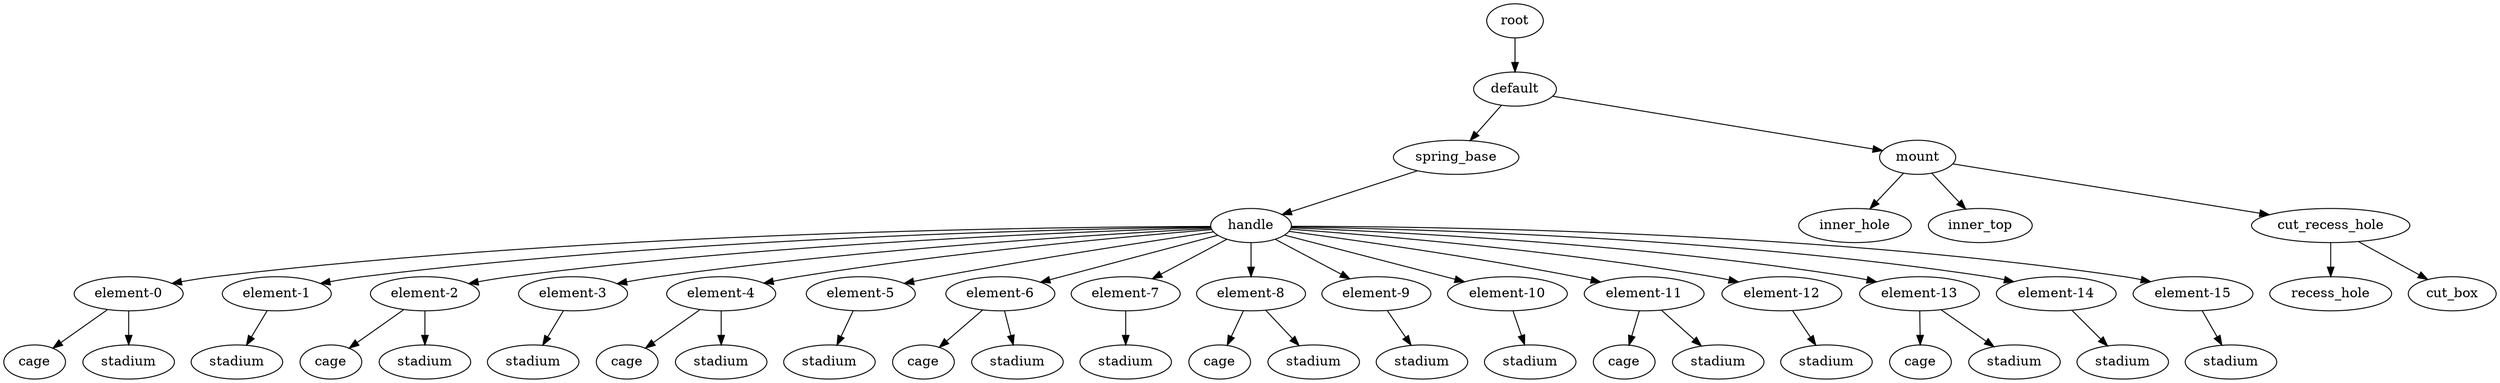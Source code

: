 digraph default {
    root_76 [label="root"];
    default_77 [label="default"];
    spring_base_78 [label="spring_base"];
    handle_79 [label="handle"];
    80 [label="element\-0"];
    cage_81 [label="cage"];
    stadium_82 [label="stadium"];
    83 [label="element\-1"];
    stadium_84 [label="stadium"];
    85 [label="element\-2"];
    cage_86 [label="cage"];
    stadium_87 [label="stadium"];
    88 [label="element\-3"];
    stadium_89 [label="stadium"];
    90 [label="element\-4"];
    cage_91 [label="cage"];
    stadium_92 [label="stadium"];
    93 [label="element\-5"];
    stadium_94 [label="stadium"];
    95 [label="element\-6"];
    cage_96 [label="cage"];
    stadium_97 [label="stadium"];
    98 [label="element\-7"];
    stadium_99 [label="stadium"];
    100 [label="element\-8"];
    cage_101 [label="cage"];
    stadium_102 [label="stadium"];
    103 [label="element\-9"];
    stadium_104 [label="stadium"];
    105 [label="element\-10"];
    stadium_106 [label="stadium"];
    107 [label="element\-11"];
    cage_108 [label="cage"];
    stadium_109 [label="stadium"];
    110 [label="element\-12"];
    stadium_111 [label="stadium"];
    112 [label="element\-13"];
    cage_113 [label="cage"];
    stadium_114 [label="stadium"];
    115 [label="element\-14"];
    stadium_116 [label="stadium"];
    117 [label="element\-15"];
    stadium_118 [label="stadium"];
    mount_119 [label="mount"];
    inner_hole_120 [label="inner_hole"];
    inner_top_121 [label="inner_top"];
    cut_recess_hole_122 [label="cut_recess_hole"];
    recess_hole_123 [label="recess_hole"];
    cut_box_124 [label="cut_box"];
    root_76 -> default_77;
    default_77 -> spring_base_78;
    spring_base_78 -> handle_79;
    handle_79 -> 80;
    80 -> cage_81;
    80 -> stadium_82;
    handle_79 -> 83;
    83 -> stadium_84;
    handle_79 -> 85;
    85 -> cage_86;
    85 -> stadium_87;
    handle_79 -> 88;
    88 -> stadium_89;
    handle_79 -> 90;
    90 -> cage_91;
    90 -> stadium_92;
    handle_79 -> 93;
    93 -> stadium_94;
    handle_79 -> 95;
    95 -> cage_96;
    95 -> stadium_97;
    handle_79 -> 98;
    98 -> stadium_99;
    handle_79 -> 100;
    100 -> cage_101;
    100 -> stadium_102;
    handle_79 -> 103;
    103 -> stadium_104;
    handle_79 -> 105;
    105 -> stadium_106;
    handle_79 -> 107;
    107 -> cage_108;
    107 -> stadium_109;
    handle_79 -> 110;
    110 -> stadium_111;
    handle_79 -> 112;
    112 -> cage_113;
    112 -> stadium_114;
    handle_79 -> 115;
    115 -> stadium_116;
    handle_79 -> 117;
    117 -> stadium_118;
    default_77 -> mount_119;
    mount_119 -> inner_hole_120;
    mount_119 -> inner_top_121;
    mount_119 -> cut_recess_hole_122;
    cut_recess_hole_122 -> recess_hole_123;
    cut_recess_hole_122 -> cut_box_124;
}
